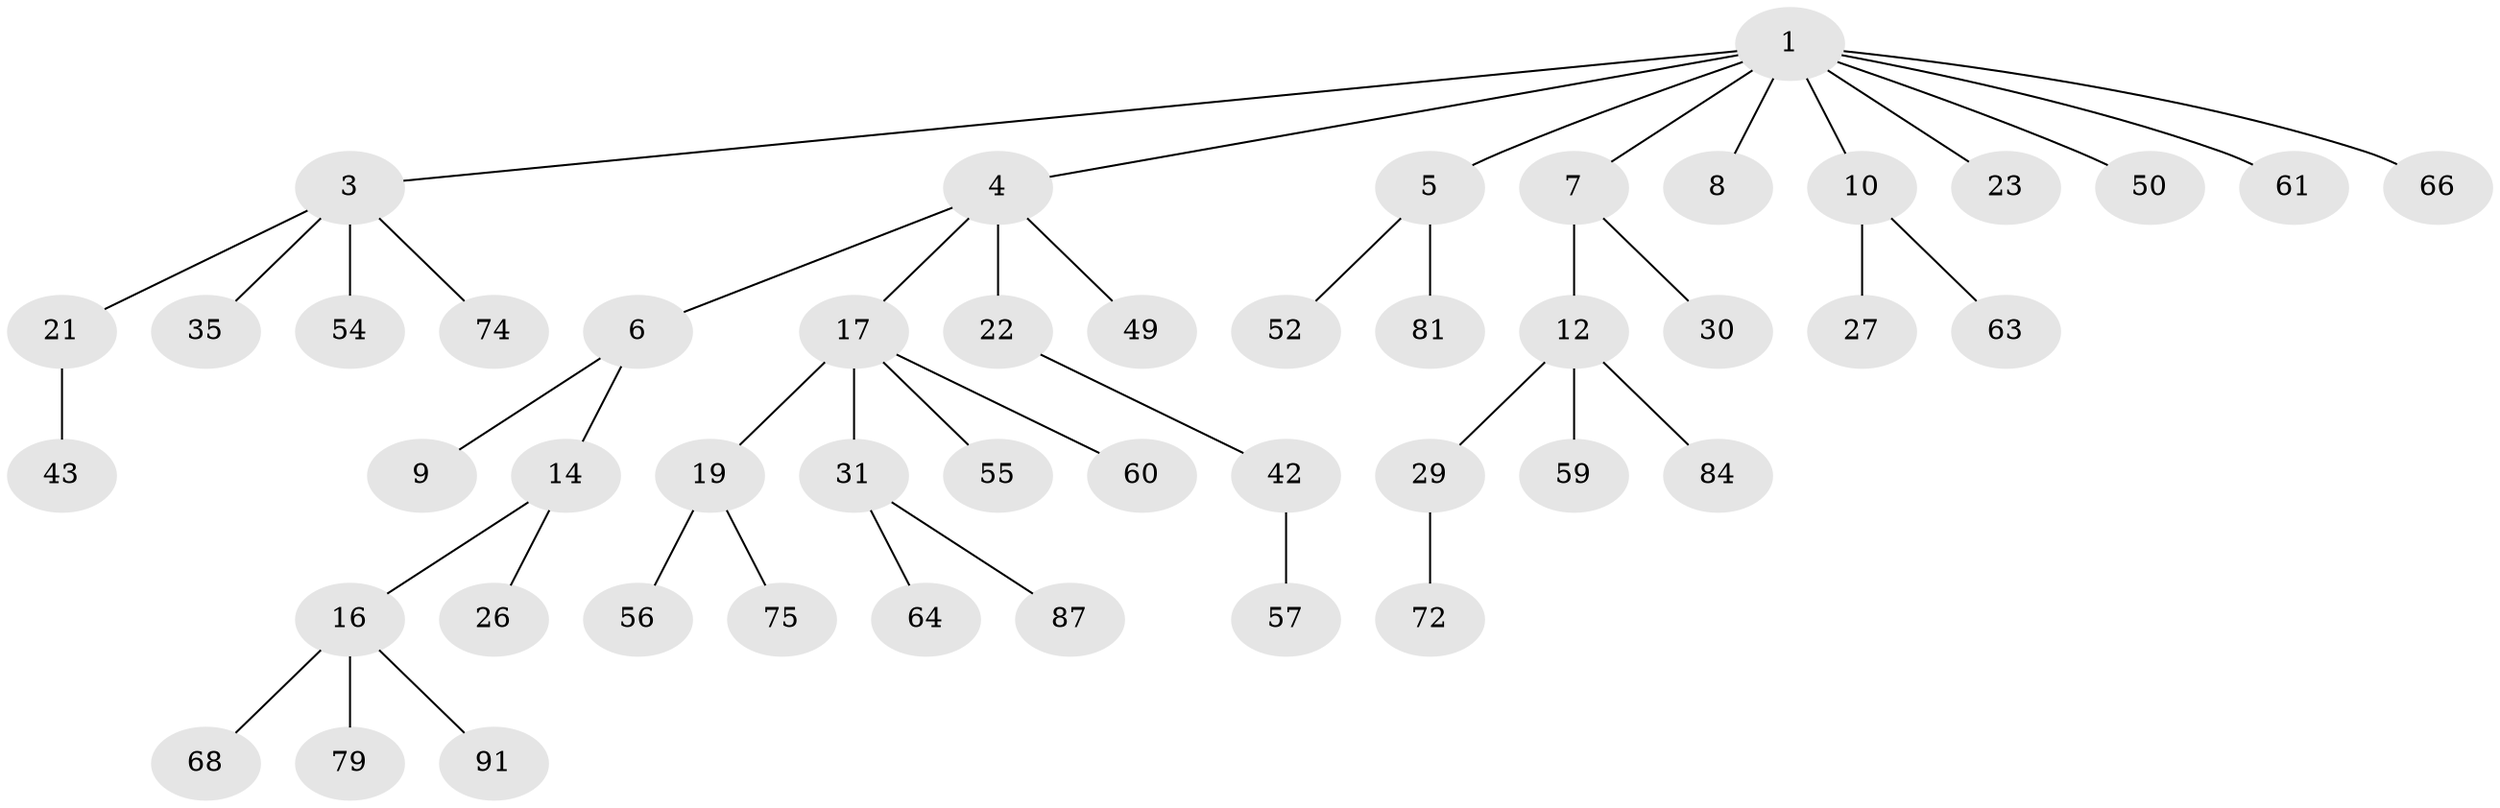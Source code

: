 // original degree distribution, {3: 0.07368421052631578, 9: 0.010526315789473684, 4: 0.08421052631578947, 6: 0.031578947368421054, 2: 0.2736842105263158, 1: 0.5157894736842106, 7: 0.010526315789473684}
// Generated by graph-tools (version 1.1) at 2025/15/03/09/25 04:15:30]
// undirected, 47 vertices, 46 edges
graph export_dot {
graph [start="1"]
  node [color=gray90,style=filled];
  1 [super="+2"];
  3 [super="+11"];
  4 [super="+15+48"];
  5 [super="+28"];
  6 [super="+20"];
  7;
  8;
  9;
  10 [super="+39"];
  12 [super="+24+13+25"];
  14;
  16;
  17 [super="+70+18+38"];
  19 [super="+32"];
  21 [super="+36"];
  22 [super="+73+69+41"];
  23 [super="+65"];
  26;
  27;
  29;
  30;
  31 [super="+46"];
  35;
  42;
  43 [super="+53"];
  49 [super="+58"];
  50 [super="+62"];
  52;
  54;
  55;
  56;
  57;
  59;
  60;
  61 [super="+67"];
  63;
  64;
  66 [super="+94"];
  68;
  72;
  74;
  75;
  79;
  81;
  84;
  87 [super="+88"];
  91;
  1 -- 8;
  1 -- 66;
  1 -- 3;
  1 -- 4;
  1 -- 5;
  1 -- 7;
  1 -- 10;
  1 -- 50;
  1 -- 23;
  1 -- 61;
  3 -- 21;
  3 -- 74;
  3 -- 35;
  3 -- 54;
  4 -- 6;
  4 -- 22;
  4 -- 49;
  4 -- 17;
  5 -- 81;
  5 -- 52;
  6 -- 9;
  6 -- 14;
  7 -- 12;
  7 -- 30;
  10 -- 27;
  10 -- 63;
  12 -- 59;
  12 -- 29;
  12 -- 84;
  14 -- 16;
  14 -- 26;
  16 -- 68;
  16 -- 79;
  16 -- 91;
  17 -- 19;
  17 -- 55;
  17 -- 31;
  17 -- 60;
  19 -- 56;
  19 -- 75;
  21 -- 43;
  22 -- 42;
  29 -- 72;
  31 -- 64;
  31 -- 87;
  42 -- 57;
}

